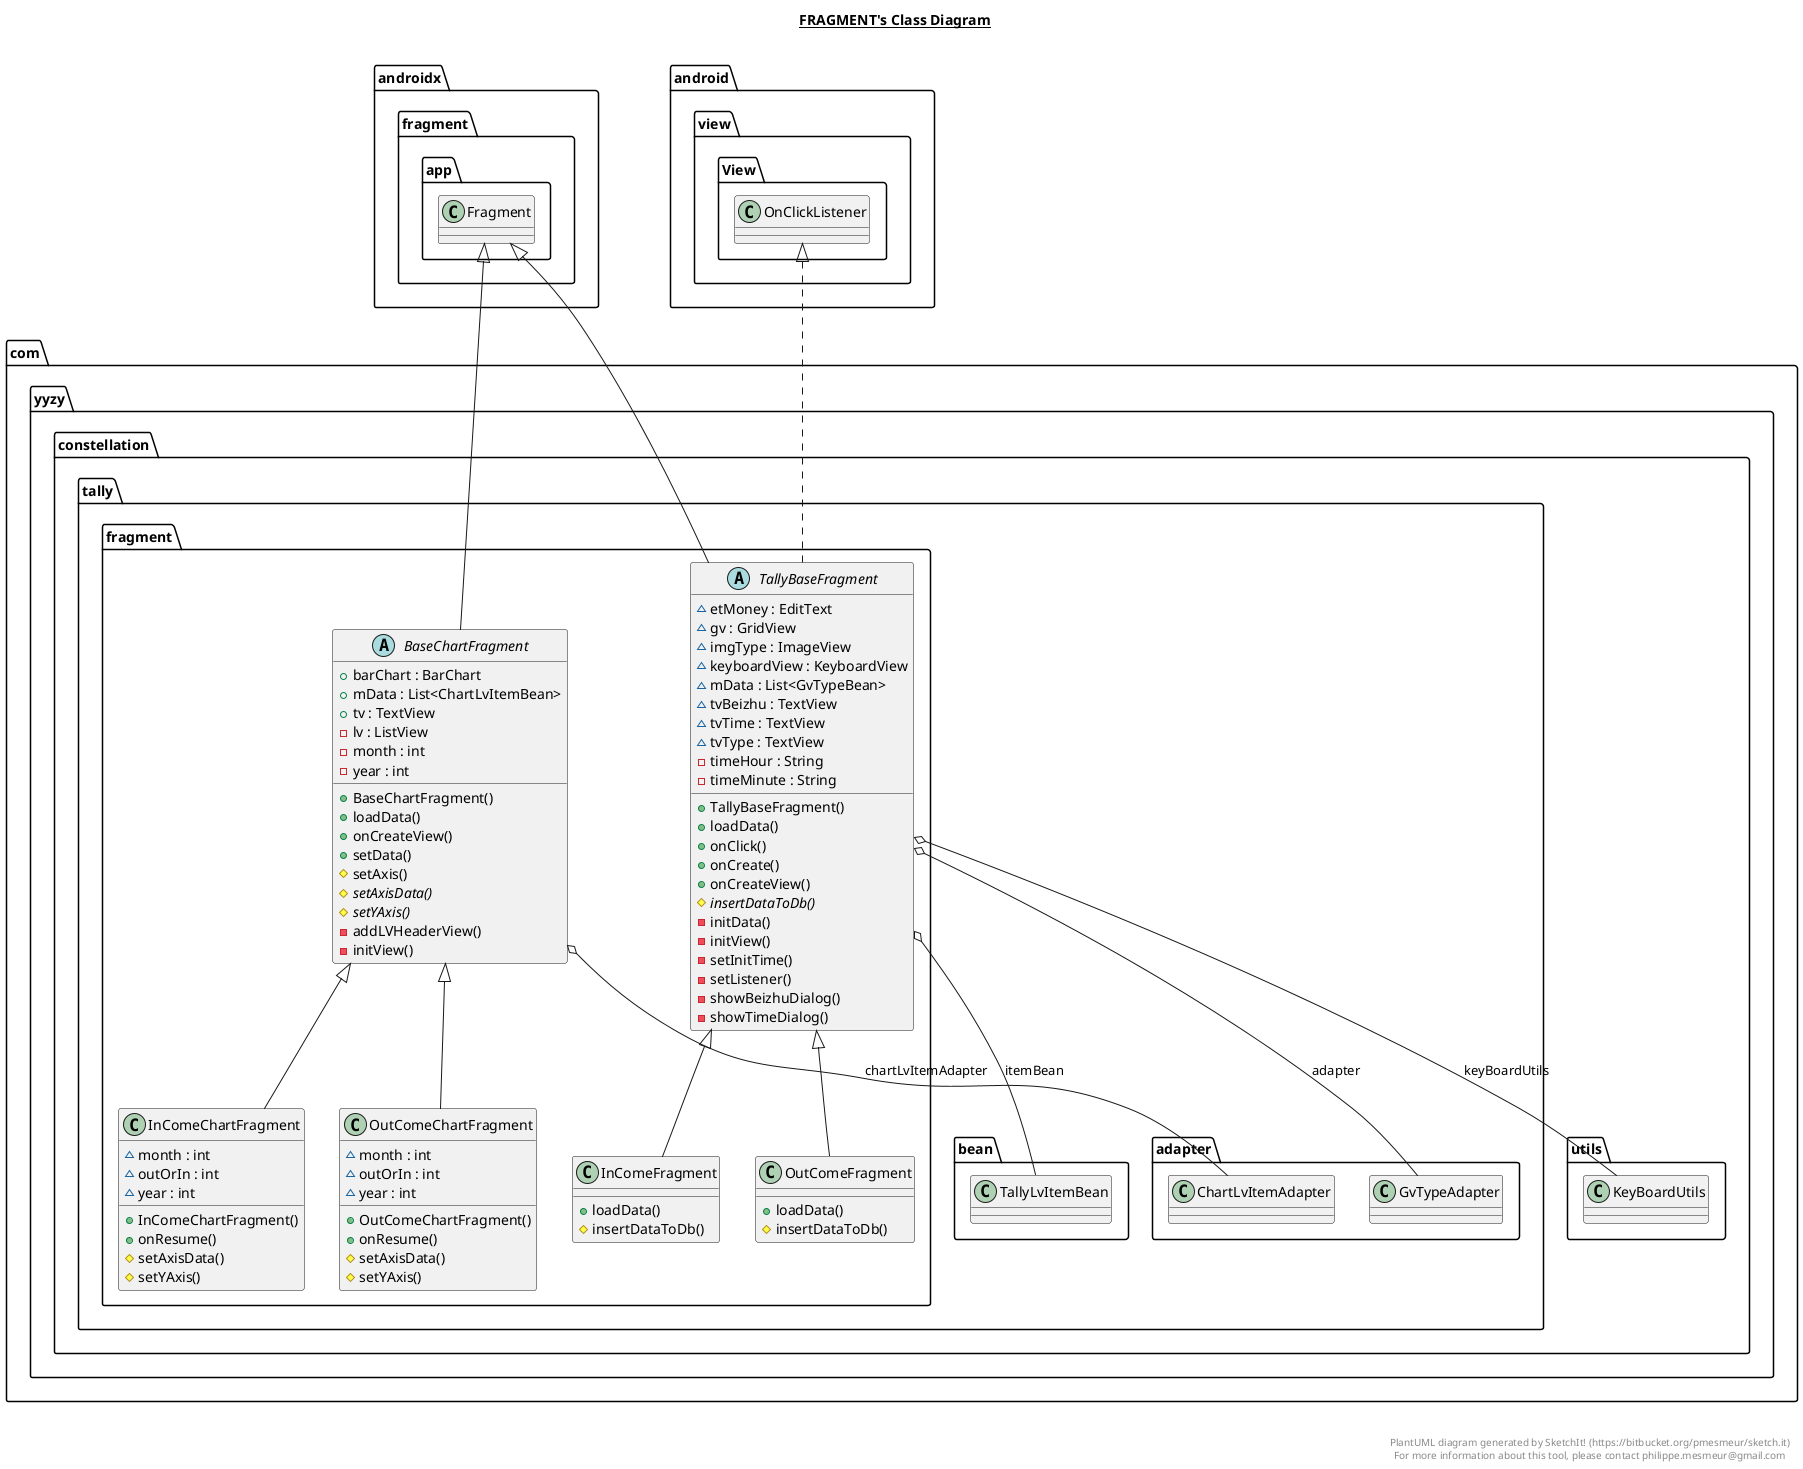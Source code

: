 @startuml

title __FRAGMENT's Class Diagram__\n

  namespace com.yyzy.constellation {
    namespace tally {
      namespace fragment {
        abstract class com.yyzy.constellation.tally.fragment.BaseChartFragment {
            + barChart : BarChart
            + mData : List<ChartLvItemBean>
            + tv : TextView
            - lv : ListView
            - month : int
            - year : int
            + BaseChartFragment()
            + loadData()
            + onCreateView()
            + setData()
            # setAxis()
            {abstract} # setAxisData()
            {abstract} # setYAxis()
            - addLVHeaderView()
            - initView()
        }
      }
    }
  }
  

  namespace com.yyzy.constellation {
    namespace tally {
      namespace fragment {
        class com.yyzy.constellation.tally.fragment.InComeChartFragment {
            ~ month : int
            ~ outOrIn : int
            ~ year : int
            + InComeChartFragment()
            + onResume()
            # setAxisData()
            # setYAxis()
        }
      }
    }
  }
  

  namespace com.yyzy.constellation {
    namespace tally {
      namespace fragment {
        class com.yyzy.constellation.tally.fragment.InComeFragment {
            + loadData()
            # insertDataToDb()
        }
      }
    }
  }
  

  namespace com.yyzy.constellation {
    namespace tally {
      namespace fragment {
        class com.yyzy.constellation.tally.fragment.OutComeChartFragment {
            ~ month : int
            ~ outOrIn : int
            ~ year : int
            + OutComeChartFragment()
            + onResume()
            # setAxisData()
            # setYAxis()
        }
      }
    }
  }
  

  namespace com.yyzy.constellation {
    namespace tally {
      namespace fragment {
        class com.yyzy.constellation.tally.fragment.OutComeFragment {
            + loadData()
            # insertDataToDb()
        }
      }
    }
  }
  

  namespace com.yyzy.constellation {
    namespace tally {
      namespace fragment {
        abstract class com.yyzy.constellation.tally.fragment.TallyBaseFragment {
            ~ etMoney : EditText
            ~ gv : GridView
            ~ imgType : ImageView
            ~ keyboardView : KeyboardView
            ~ mData : List<GvTypeBean>
            ~ tvBeizhu : TextView
            ~ tvTime : TextView
            ~ tvType : TextView
            - timeHour : String
            - timeMinute : String
            + TallyBaseFragment()
            + loadData()
            + onClick()
            + onCreate()
            + onCreateView()
            {abstract} # insertDataToDb()
            - initData()
            - initView()
            - setInitTime()
            - setListener()
            - showBeizhuDialog()
            - showTimeDialog()
        }
      }
    }
  }
  

  com.yyzy.constellation.tally.fragment.BaseChartFragment -up-|> androidx.fragment.app.Fragment
  com.yyzy.constellation.tally.fragment.BaseChartFragment o-- com.yyzy.constellation.tally.adapter.ChartLvItemAdapter : chartLvItemAdapter
  com.yyzy.constellation.tally.fragment.InComeChartFragment -up-|> com.yyzy.constellation.tally.fragment.BaseChartFragment
  com.yyzy.constellation.tally.fragment.InComeFragment -up-|> com.yyzy.constellation.tally.fragment.TallyBaseFragment
  com.yyzy.constellation.tally.fragment.OutComeChartFragment -up-|> com.yyzy.constellation.tally.fragment.BaseChartFragment
  com.yyzy.constellation.tally.fragment.OutComeFragment -up-|> com.yyzy.constellation.tally.fragment.TallyBaseFragment
  com.yyzy.constellation.tally.fragment.TallyBaseFragment .up.|> android.view.View.OnClickListener
  com.yyzy.constellation.tally.fragment.TallyBaseFragment -up-|> androidx.fragment.app.Fragment
  com.yyzy.constellation.tally.fragment.TallyBaseFragment o-- com.yyzy.constellation.tally.adapter.GvTypeAdapter : adapter
  com.yyzy.constellation.tally.fragment.TallyBaseFragment o-- com.yyzy.constellation.tally.bean.TallyLvItemBean : itemBean
  com.yyzy.constellation.tally.fragment.TallyBaseFragment o-- com.yyzy.constellation.utils.KeyBoardUtils : keyBoardUtils


right footer


PlantUML diagram generated by SketchIt! (https://bitbucket.org/pmesmeur/sketch.it)
For more information about this tool, please contact philippe.mesmeur@gmail.com
endfooter

@enduml
